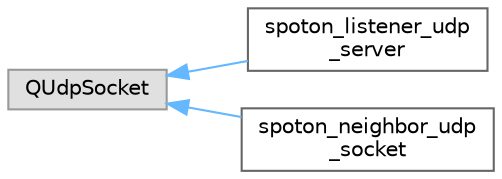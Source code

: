 digraph "Graphical Class Hierarchy"
{
 // LATEX_PDF_SIZE
  bgcolor="transparent";
  edge [fontname=Helvetica,fontsize=10,labelfontname=Helvetica,labelfontsize=10];
  node [fontname=Helvetica,fontsize=10,shape=box,height=0.2,width=0.4];
  rankdir="LR";
  Node0 [id="Node000000",label="QUdpSocket",height=0.2,width=0.4,color="grey60", fillcolor="#E0E0E0", style="filled",tooltip=" "];
  Node0 -> Node1 [id="edge44_Node000000_Node000001",dir="back",color="steelblue1",style="solid",tooltip=" "];
  Node1 [id="Node000001",label="spoton_listener_udp\l_server",height=0.2,width=0.4,color="grey40", fillcolor="white", style="filled",URL="$classspoton__listener__udp__server.html",tooltip=" "];
  Node0 -> Node2 [id="edge45_Node000000_Node000002",dir="back",color="steelblue1",style="solid",tooltip=" "];
  Node2 [id="Node000002",label="spoton_neighbor_udp\l_socket",height=0.2,width=0.4,color="grey40", fillcolor="white", style="filled",URL="$classspoton__neighbor__udp__socket.html",tooltip=" "];
}
